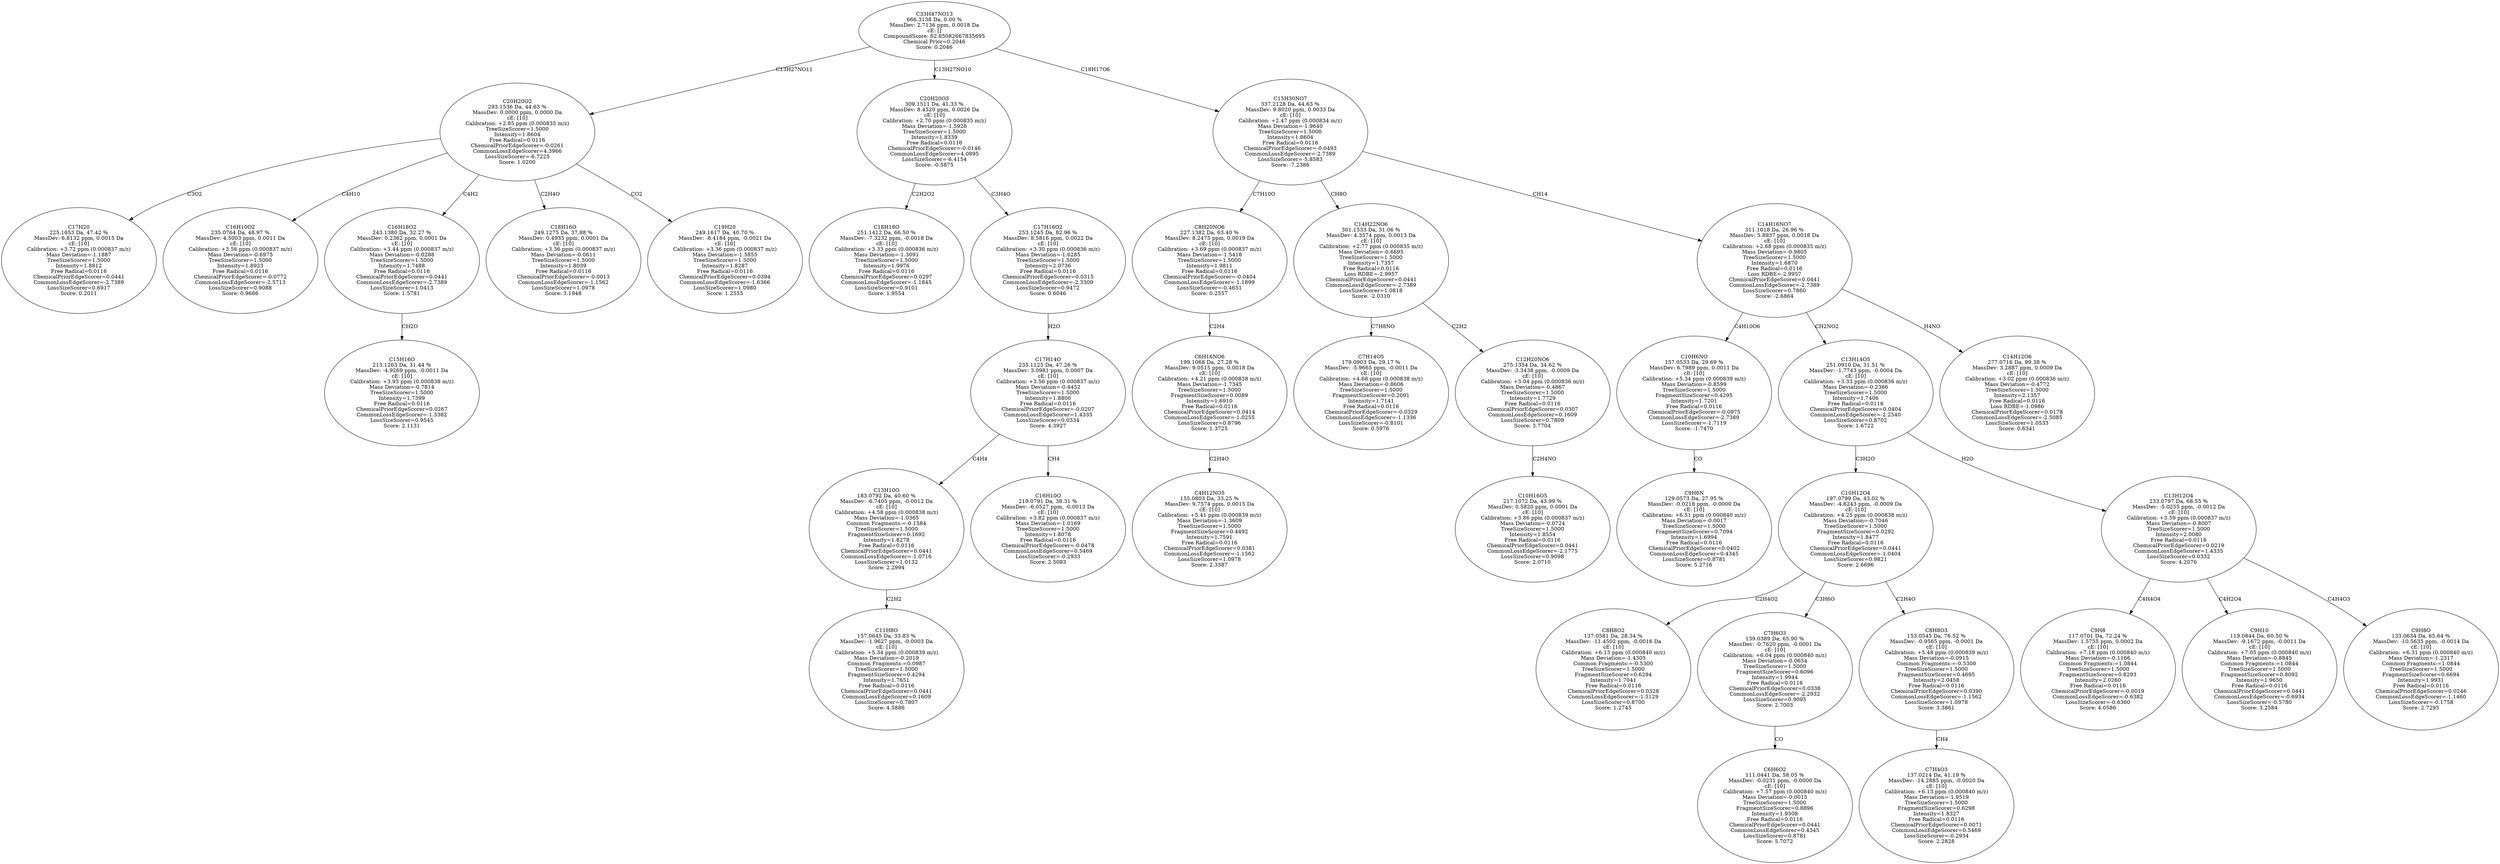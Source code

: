 strict digraph {
v1 [label="C17H20\n225.1653 Da, 47.42 %\nMassDev: 6.8132 ppm, 0.0015 Da\ncE: [10]\nCalibration: +3.72 ppm (0.000837 m/z)\nMass Deviation=-1.1887\nTreeSizeScorer=1.5000\nIntensity=1.8812\nFree Radical=0.0116\nChemicalPriorEdgeScorer=0.0441\nCommonLossEdgeScorer=-2.7389\nLossSizeScorer=0.6917\nScore: 0.2011"];
v2 [label="C16H10O2\n235.0764 Da, 48.97 %\nMassDev: 4.5003 ppm, 0.0011 Da\ncE: [10]\nCalibration: +3.56 ppm (0.000837 m/z)\nMass Deviation=-0.6975\nTreeSizeScorer=1.5000\nIntensity=1.8923\nFree Radical=0.0116\nChemicalPriorEdgeScorer=-0.0772\nCommonLossEdgeScorer=-2.5713\nLossSizeScorer=0.9088\nScore: 0.9666"];
v3 [label="C15H16O\n213.1263 Da, 31.44 %\nMassDev: -4.9269 ppm, -0.0011 Da\ncE: [10]\nCalibration: +3.93 ppm (0.000838 m/z)\nMass Deviation=-0.7814\nTreeSizeScorer=1.5000\nIntensity=1.7399\nFree Radical=0.0116\nChemicalPriorEdgeScorer=0.0267\nCommonLossEdgeScorer=-1.3382\nLossSizeScorer=0.9545\nScore: 2.1131"];
v4 [label="C16H18O2\n243.1380 Da, 32.27 %\nMassDev: 0.2362 ppm, 0.0001 Da\ncE: [10]\nCalibration: +3.44 ppm (0.000837 m/z)\nMass Deviation=-0.0288\nTreeSizeScorer=1.5000\nIntensity=1.7488\nFree Radical=0.0116\nChemicalPriorEdgeScorer=0.0441\nCommonLossEdgeScorer=-2.7389\nLossSizeScorer=1.0413\nScore: 1.5781"];
v5 [label="C18H16O\n249.1275 Da, 37.88 %\nMassDev: 0.4935 ppm, 0.0001 Da\ncE: [10]\nCalibration: +3.36 ppm (0.000837 m/z)\nMass Deviation=-0.0611\nTreeSizeScorer=1.5000\nIntensity=1.8039\nFree Radical=0.0116\nChemicalPriorEdgeScorer=-0.0013\nCommonLossEdgeScorer=-1.1562\nLossSizeScorer=1.0978\nScore: 3.1948"];
v6 [label="C19H20\n249.1617 Da, 40.70 %\nMassDev: -8.4184 ppm, -0.0021 Da\ncE: [10]\nCalibration: +3.36 ppm (0.000837 m/z)\nMass Deviation=-1.5855\nTreeSizeScorer=1.5000\nIntensity=1.8287\nFree Radical=0.0116\nChemicalPriorEdgeScorer=0.0394\nCommonLossEdgeScorer=-1.6366\nLossSizeScorer=1.0980\nScore: 1.2555"];
v7 [label="C20H20O2\n293.1536 Da, 44.63 %\nMassDev: 0.0000 ppm, 0.0000 Da\ncE: [10]\nCalibration: +2.85 ppm (0.000835 m/z)\nTreeSizeScorer=1.5000\nIntensity=1.8604\nFree Radical=0.0116\nChemicalPriorEdgeScorer=-0.0261\nCommonLossEdgeScorer=4.3966\nLossSizeScorer=-6.7225\nScore: 1.0200"];
v8 [label="C18H18O\n251.1412 Da, 66.50 %\nMassDev: -7.3232 ppm, -0.0018 Da\ncE: [10]\nCalibration: +3.33 ppm (0.000836 m/z)\nMass Deviation=-1.3091\nTreeSizeScorer=1.5000\nIntensity=1.9976\nFree Radical=0.0116\nChemicalPriorEdgeScorer=0.0297\nCommonLossEdgeScorer=-1.1845\nLossSizeScorer=0.9101\nScore: 1.9554"];
v9 [label="C11H8O\n157.0645 Da, 33.83 %\nMassDev: -1.9627 ppm, -0.0003 Da\ncE: [10]\nCalibration: +5.34 ppm (0.000839 m/z)\nMass Deviation=-0.2019\nCommon Fragments:=0.0987\nTreeSizeScorer=1.5000\nFragmentSizeScorer=0.4294\nIntensity=1.7651\nFree Radical=0.0116\nChemicalPriorEdgeScorer=0.0441\nCommonLossEdgeScorer=0.1609\nLossSizeScorer=0.7807\nScore: 4.5886"];
v10 [label="C13H10O\n183.0792 Da, 40.60 %\nMassDev: -6.7405 ppm, -0.0012 Da\ncE: [10]\nCalibration: +4.58 ppm (0.000838 m/z)\nMass Deviation=-1.0365\nCommon Fragments:=-0.1584\nTreeSizeScorer=1.5000\nFragmentSizeScorer=0.1692\nIntensity=1.8278\nFree Radical=0.0116\nChemicalPriorEdgeScorer=0.0441\nCommonLossEdgeScorer=-1.0716\nLossSizeScorer=1.0132\nScore: 2.2994"];
v11 [label="C16H10O\n219.0791 Da, 38.31 %\nMassDev: -6.0527 ppm, -0.0013 Da\ncE: [10]\nCalibration: +3.82 ppm (0.000837 m/z)\nMass Deviation=-1.0169\nTreeSizeScorer=1.5000\nIntensity=1.8078\nFree Radical=0.0116\nChemicalPriorEdgeScorer=-0.0478\nCommonLossEdgeScorer=0.5469\nLossSizeScorer=-0.2933\nScore: 2.5083"];
v12 [label="C17H14O\n235.1125 Da, 47.26 %\nMassDev: 3.0981 ppm, 0.0007 Da\ncE: [10]\nCalibration: +3.56 ppm (0.000837 m/z)\nMass Deviation=-0.4452\nTreeSizeScorer=1.5000\nIntensity=1.8800\nFree Radical=0.0116\nChemicalPriorEdgeScorer=-0.0207\nCommonLossEdgeScorer=1.4335\nLossSizeScorer=0.0334\nScore: 4.3927"];
v13 [label="C17H16O2\n253.1245 Da, 82.96 %\nMassDev: 8.5816 ppm, 0.0022 Da\ncE: [10]\nCalibration: +3.30 ppm (0.000836 m/z)\nMass Deviation=-1.6285\nTreeSizeScorer=1.5000\nIntensity=2.0736\nFree Radical=0.0116\nChemicalPriorEdgeScorer=0.0315\nCommonLossEdgeScorer=-2.3309\nLossSizeScorer=0.9472\nScore: 0.6046"];
v14 [label="C20H20O3\n309.1511 Da, 41.33 %\nMassDev: 8.4520 ppm, 0.0026 Da\ncE: [10]\nCalibration: +2.70 ppm (0.000835 m/z)\nMass Deviation=-1.5926\nTreeSizeScorer=1.5000\nIntensity=1.8339\nFree Radical=0.0116\nChemicalPriorEdgeScorer=-0.0146\nCommonLossEdgeScorer=4.0895\nLossSizeScorer=-6.4154\nScore: -0.5875"];
v15 [label="C4H12NO5\n155.0803 Da, 33.25 %\nMassDev: 9.7574 ppm, 0.0015 Da\ncE: [10]\nCalibration: +5.41 ppm (0.000839 m/z)\nMass Deviation=-1.3609\nTreeSizeScorer=1.5000\nFragmentSizeScorer=0.4492\nIntensity=1.7591\nFree Radical=0.0116\nChemicalPriorEdgeScorer=0.0381\nCommonLossEdgeScorer=-1.1562\nLossSizeScorer=1.0978\nScore: 2.3387"];
v16 [label="C6H16NO6\n199.1068 Da, 27.28 %\nMassDev: 9.0515 ppm, 0.0018 Da\ncE: [10]\nCalibration: +4.21 ppm (0.000838 m/z)\nMass Deviation=-1.7345\nTreeSizeScorer=1.5000\nFragmentSizeScorer=0.0089\nIntensity=1.6910\nFree Radical=0.0116\nChemicalPriorEdgeScorer=0.0414\nCommonLossEdgeScorer=-1.0255\nLossSizeScorer=0.8796\nScore: 1.3725"];
v17 [label="C8H20NO6\n227.1382 Da, 63.40 %\nMassDev: 8.2475 ppm, 0.0019 Da\ncE: [10]\nCalibration: +3.69 ppm (0.000837 m/z)\nMass Deviation=-1.5418\nTreeSizeScorer=1.5000\nIntensity=1.9811\nFree Radical=0.0116\nChemicalPriorEdgeScorer=-0.0404\nCommonLossEdgeScorer=-1.1899\nLossSizeScorer=-0.4651\nScore: 0.2557"];
v18 [label="C7H14O5\n179.0903 Da, 29.17 %\nMassDev: -5.9665 ppm, -0.0011 Da\ncE: [10]\nCalibration: +4.68 ppm (0.000838 m/z)\nMass Deviation=-0.8606\nTreeSizeScorer=1.5000\nFragmentSizeScorer=0.2091\nIntensity=1.7141\nFree Radical=0.0116\nChemicalPriorEdgeScorer=-0.0329\nCommonLossEdgeScorer=-1.1336\nLossSizeScorer=-0.8101\nScore: 0.5976"];
v19 [label="C10H16O5\n217.1072 Da, 43.99 %\nMassDev: 0.5820 ppm, 0.0001 Da\ncE: [10]\nCalibration: +3.86 ppm (0.000837 m/z)\nMass Deviation=-0.0724\nTreeSizeScorer=1.5000\nIntensity=1.8554\nFree Radical=0.0116\nChemicalPriorEdgeScorer=0.0441\nCommonLossEdgeScorer=-2.1775\nLossSizeScorer=0.9098\nScore: 2.0710"];
v20 [label="C12H20NO6\n275.1354 Da, 34.62 %\nMassDev: -3.3438 ppm, -0.0009 Da\ncE: [10]\nCalibration: +3.04 ppm (0.000836 m/z)\nMass Deviation=-0.4867\nTreeSizeScorer=1.5000\nIntensity=1.7729\nFree Radical=0.0116\nChemicalPriorEdgeScorer=0.0307\nCommonLossEdgeScorer=0.1609\nLossSizeScorer=0.7809\nScore: 3.7704"];
v21 [label="C14H22NO6\n301.1533 Da, 31.06 %\nMassDev: 4.3574 ppm, 0.0013 Da\ncE: [10]\nCalibration: +2.77 ppm (0.000835 m/z)\nMass Deviation=-0.6695\nTreeSizeScorer=1.5000\nIntensity=1.7357\nFree Radical=0.0116\nLoss RDBE=-2.9957\nChemicalPriorEdgeScorer=0.0441\nCommonLossEdgeScorer=-2.7389\nLossSizeScorer=1.0818\nScore: -2.0310"];
v22 [label="C9H6N\n129.0573 Da, 27.95 %\nMassDev: -0.0218 ppm, -0.0000 Da\ncE: [10]\nCalibration: +6.51 ppm (0.000840 m/z)\nMass Deviation=-0.0017\nTreeSizeScorer=1.5000\nFragmentSizeScorer=0.7094\nIntensity=1.6994\nFree Radical=0.0116\nChemicalPriorEdgeScorer=0.0402\nCommonLossEdgeScorer=0.4345\nLossSizeScorer=0.8781\nScore: 5.2716"];
v23 [label="C10H6NO\n157.0533 Da, 29.69 %\nMassDev: 6.7989 ppm, 0.0011 Da\ncE: [10]\nCalibration: +5.34 ppm (0.000839 m/z)\nMass Deviation=-0.8599\nTreeSizeScorer=1.5000\nFragmentSizeScorer=0.4295\nIntensity=1.7201\nFree Radical=0.0116\nChemicalPriorEdgeScorer=-0.0975\nCommonLossEdgeScorer=-2.7389\nLossSizeScorer=-1.7119\nScore: -1.7470"];
v24 [label="C8H8O2\n137.0581 Da, 28.34 %\nMassDev: -11.4502 ppm, -0.0016 Da\ncE: [10]\nCalibration: +6.13 ppm (0.000840 m/z)\nMass Deviation=-1.4305\nCommon Fragments:=-0.5300\nTreeSizeScorer=1.5000\nFragmentSizeScorer=0.6294\nIntensity=1.7041\nFree Radical=0.0116\nChemicalPriorEdgeScorer=0.0328\nCommonLossEdgeScorer=-1.5129\nLossSizeScorer=0.8700\nScore: 1.2745"];
v25 [label="C6H6O2\n111.0441 Da, 58.05 %\nMassDev: -0.0231 ppm, -0.0000 Da\ncE: [10]\nCalibration: +7.57 ppm (0.000840 m/z)\nMass Deviation=-0.0015\nTreeSizeScorer=1.5000\nFragmentSizeScorer=0.8896\nIntensity=1.9508\nFree Radical=0.0116\nChemicalPriorEdgeScorer=0.0441\nCommonLossEdgeScorer=0.4345\nLossSizeScorer=0.8781\nScore: 5.7072"];
v26 [label="C7H6O3\n139.0389 Da, 65.90 %\nMassDev: -0.7620 ppm, -0.0001 Da\ncE: [10]\nCalibration: +6.04 ppm (0.000840 m/z)\nMass Deviation=-0.0654\nTreeSizeScorer=1.5000\nFragmentSizeScorer=0.6096\nIntensity=1.9944\nFree Radical=0.0116\nChemicalPriorEdgeScorer=0.0338\nCommonLossEdgeScorer=-2.2932\nLossSizeScorer=0.9095\nScore: 2.7003"];
v27 [label="C7H4O3\n137.0214 Da, 41.19 %\nMassDev: -14.2885 ppm, -0.0020 Da\ncE: [10]\nCalibration: +6.13 ppm (0.000840 m/z)\nMass Deviation=-1.9519\nTreeSizeScorer=1.5000\nFragmentSizeScorer=0.6298\nIntensity=1.8327\nFree Radical=0.0116\nChemicalPriorEdgeScorer=0.0071\nCommonLossEdgeScorer=0.5469\nLossSizeScorer=-0.2934\nScore: 2.2828"];
v28 [label="C8H8O3\n153.0545 Da, 76.52 %\nMassDev: -0.9565 ppm, -0.0001 Da\ncE: [10]\nCalibration: +5.48 ppm (0.000839 m/z)\nMass Deviation=-0.0915\nCommon Fragments:=-0.5300\nTreeSizeScorer=1.5000\nFragmentSizeScorer=0.4695\nIntensity=2.0458\nFree Radical=0.0116\nChemicalPriorEdgeScorer=0.0390\nCommonLossEdgeScorer=-1.1562\nLossSizeScorer=1.0978\nScore: 3.3861"];
v29 [label="C10H12O4\n197.0799 Da, 43.02 %\nMassDev: -4.6243 ppm, -0.0009 Da\ncE: [10]\nCalibration: +4.25 ppm (0.000838 m/z)\nMass Deviation=-0.7046\nTreeSizeScorer=1.5000\nFragmentSizeScorer=0.0292\nIntensity=1.8477\nFree Radical=0.0116\nChemicalPriorEdgeScorer=0.0441\nCommonLossEdgeScorer=-1.0404\nLossSizeScorer=0.9821\nScore: 2.6696"];
v30 [label="C9H8\n117.0701 Da, 72.24 %\nMassDev: 1.5755 ppm, 0.0002 Da\ncE: [10]\nCalibration: +7.18 ppm (0.000840 m/z)\nMass Deviation=-0.1166\nCommon Fragments:=1.0844\nTreeSizeScorer=1.5000\nFragmentSizeScorer=0.8293\nIntensity=2.0260\nFree Radical=0.0116\nChemicalPriorEdgeScorer=-0.0019\nCommonLossEdgeScorer=-0.6382\nLossSizeScorer=-0.6360\nScore: 4.0586"];
v31 [label="C9H10\n119.0844 Da, 60.50 %\nMassDev: -9.1672 ppm, -0.0011 Da\ncE: [10]\nCalibration: +7.05 ppm (0.000840 m/z)\nMass Deviation=-0.8845\nCommon Fragments:=1.0844\nTreeSizeScorer=1.5000\nFragmentSizeScorer=0.8092\nIntensity=1.9650\nFree Radical=0.0116\nChemicalPriorEdgeScorer=0.0441\nCommonLossEdgeScorer=-0.6934\nLossSizeScorer=-0.5780\nScore: 3.2584"];
v32 [label="C9H8O\n133.0634 Da, 65.64 %\nMassDev: -10.5635 ppm, -0.0014 Da\ncE: [10]\nCalibration: +6.31 ppm (0.000840 m/z)\nMass Deviation=-1.2317\nCommon Fragments:=1.0844\nTreeSizeScorer=1.5000\nFragmentSizeScorer=0.6694\nIntensity=1.9931\nFree Radical=0.0116\nChemicalPriorEdgeScorer=0.0246\nCommonLossEdgeScorer=-1.1460\nLossSizeScorer=-0.1758\nScore: 2.7295"];
v33 [label="C13H12O4\n233.0797 Da, 68.55 %\nMassDev: -5.0255 ppm, -0.0012 Da\ncE: [10]\nCalibration: +3.59 ppm (0.000837 m/z)\nMass Deviation=-0.8007\nTreeSizeScorer=1.5000\nIntensity=2.0080\nFree Radical=0.0116\nChemicalPriorEdgeScorer=0.0219\nCommonLossEdgeScorer=1.4335\nLossSizeScorer=0.0332\nScore: 4.2076"];
v34 [label="C13H14O5\n251.0910 Da, 31.51 %\nMassDev: -1.7743 ppm, -0.0004 Da\ncE: [10]\nCalibration: +3.33 ppm (0.000836 m/z)\nMass Deviation=-0.2366\nTreeSizeScorer=1.5000\nIntensity=1.7406\nFree Radical=0.0116\nChemicalPriorEdgeScorer=0.0404\nCommonLossEdgeScorer=-2.2540\nLossSizeScorer=0.8702\nScore: 1.6722"];
v35 [label="C14H12O6\n277.0716 Da, 99.38 %\nMassDev: 3.2887 ppm, 0.0009 Da\ncE: [10]\nCalibration: +3.02 ppm (0.000836 m/z)\nMass Deviation=-0.4772\nTreeSizeScorer=1.5000\nIntensity=2.1357\nFree Radical=0.0116\nLoss RDBE=-1.0986\nChemicalPriorEdgeScorer=0.0178\nCommonLossEdgeScorer=-2.5085\nLossSizeScorer=1.0533\nScore: 0.6341"];
v36 [label="C14H16NO7\n311.1018 Da, 26.96 %\nMassDev: 5.8937 ppm, 0.0018 Da\ncE: [10]\nCalibration: +2.68 ppm (0.000835 m/z)\nMass Deviation=-0.9805\nTreeSizeScorer=1.5000\nIntensity=1.6870\nFree Radical=0.0116\nLoss RDBE=-2.9957\nChemicalPriorEdgeScorer=0.0441\nCommonLossEdgeScorer=-2.7389\nLossSizeScorer=0.7860\nScore: -2.6864"];
v37 [label="C15H30NO7\n337.2128 Da, 44.63 %\nMassDev: 9.8020 ppm, 0.0033 Da\ncE: [10]\nCalibration: +2.47 ppm (0.000834 m/z)\nMass Deviation=-1.9640\nTreeSizeScorer=1.5000\nIntensity=1.8604\nFree Radical=0.0116\nChemicalPriorEdgeScorer=-0.0493\nCommonLossEdgeScorer=-2.7389\nLossSizeScorer=-5.8583\nScore: -7.2386"];
v38 [label="C33H47NO13\n666.3138 Da, 0.00 %\nMassDev: 2.7136 ppm, 0.0018 Da\ncE: []\nCompoundScore: 62.85082667835695\nChemical Prior=0.2046\nScore: 0.2046"];
v7 -> v1 [label="C3O2"];
v7 -> v2 [label="C4H10"];
v4 -> v3 [label="CH2O"];
v7 -> v4 [label="C4H2"];
v7 -> v5 [label="C2H4O"];
v7 -> v6 [label="CO2"];
v38 -> v7 [label="C13H27NO11"];
v14 -> v8 [label="C2H2O2"];
v10 -> v9 [label="C2H2"];
v12 -> v10 [label="C4H4"];
v12 -> v11 [label="CH4"];
v13 -> v12 [label="H2O"];
v14 -> v13 [label="C3H4O"];
v38 -> v14 [label="C13H27NO10"];
v16 -> v15 [label="C2H4O"];
v17 -> v16 [label="C2H4"];
v37 -> v17 [label="C7H10O"];
v21 -> v18 [label="C7H8NO"];
v20 -> v19 [label="C2H4NO"];
v21 -> v20 [label="C2H2"];
v37 -> v21 [label="CH8O"];
v23 -> v22 [label="CO"];
v36 -> v23 [label="C4H10O6"];
v29 -> v24 [label="C2H4O2"];
v26 -> v25 [label="CO"];
v29 -> v26 [label="C3H6O"];
v28 -> v27 [label="CH4"];
v29 -> v28 [label="C2H4O"];
v34 -> v29 [label="C3H2O"];
v33 -> v30 [label="C4H4O4"];
v33 -> v31 [label="C4H2O4"];
v33 -> v32 [label="C4H4O3"];
v34 -> v33 [label="H2O"];
v36 -> v34 [label="CH2NO2"];
v36 -> v35 [label="H4NO"];
v37 -> v36 [label="CH14"];
v38 -> v37 [label="C18H17O6"];
}